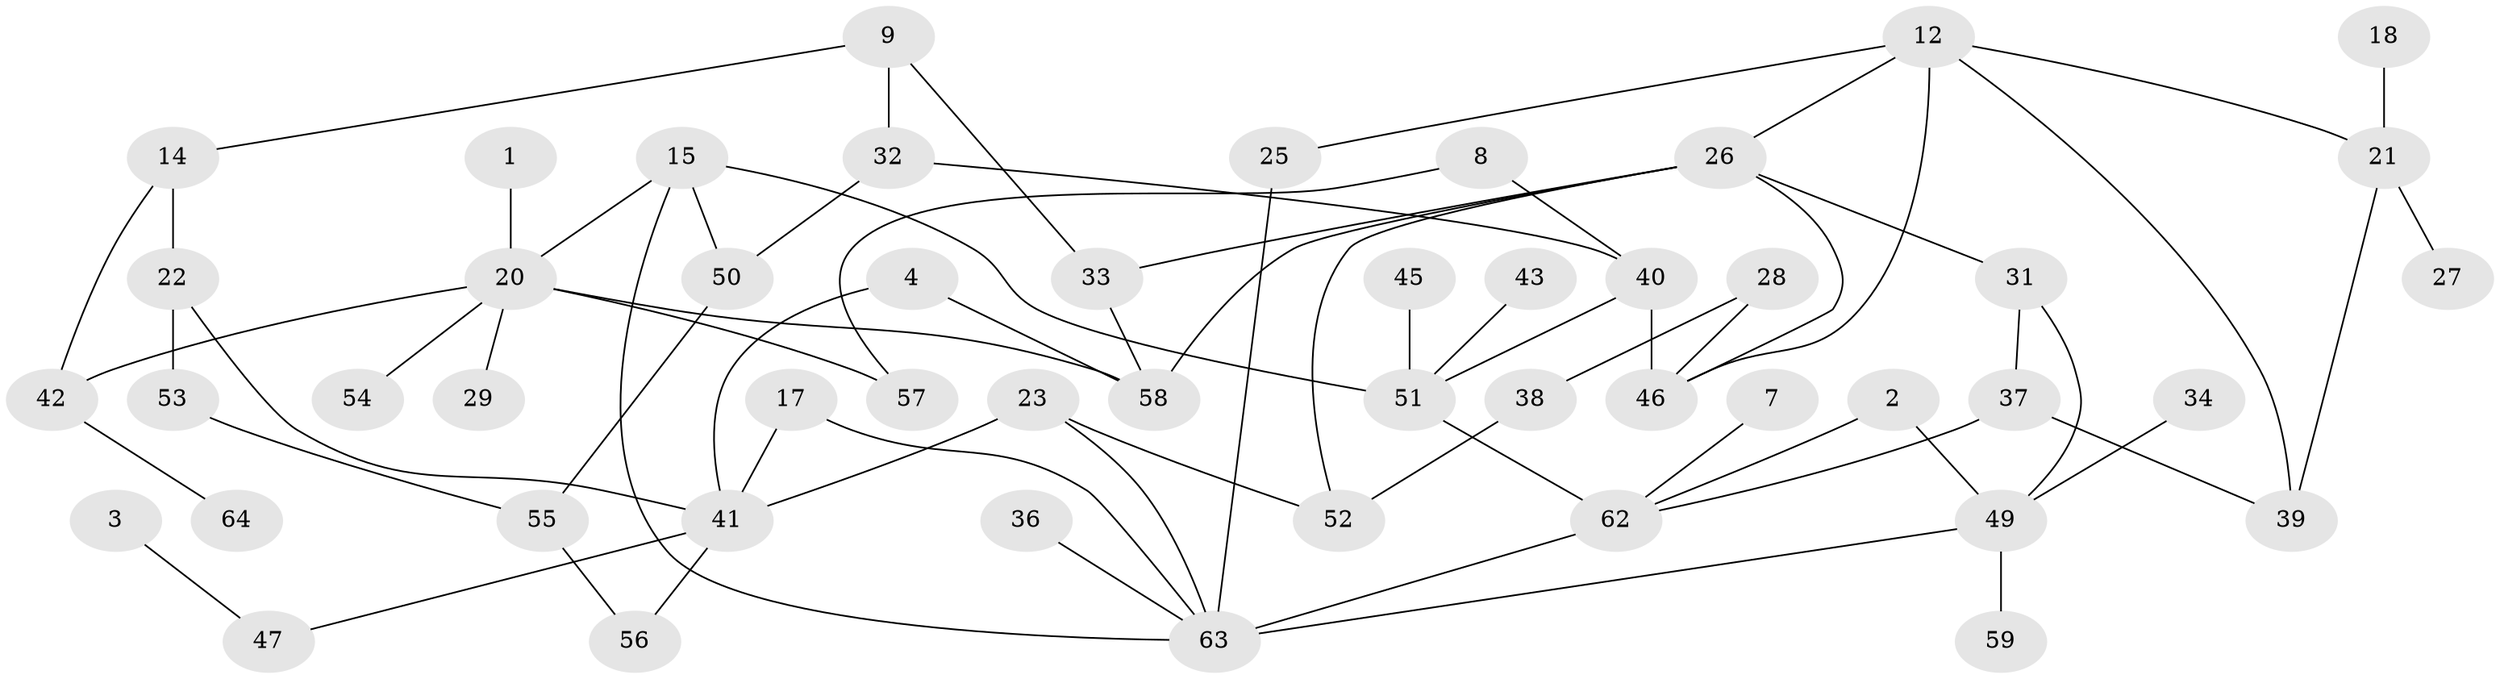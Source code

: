 // original degree distribution, {1: 0.28125, 5: 0.0390625, 2: 0.25, 0: 0.09375, 3: 0.2265625, 4: 0.09375, 6: 0.015625}
// Generated by graph-tools (version 1.1) at 2025/49/03/09/25 03:49:10]
// undirected, 50 vertices, 70 edges
graph export_dot {
graph [start="1"]
  node [color=gray90,style=filled];
  1;
  2;
  3;
  4;
  7;
  8;
  9;
  12;
  14;
  15;
  17;
  18;
  20;
  21;
  22;
  23;
  25;
  26;
  27;
  28;
  29;
  31;
  32;
  33;
  34;
  36;
  37;
  38;
  39;
  40;
  41;
  42;
  43;
  45;
  46;
  47;
  49;
  50;
  51;
  52;
  53;
  54;
  55;
  56;
  57;
  58;
  59;
  62;
  63;
  64;
  1 -- 20 [weight=1.0];
  2 -- 49 [weight=1.0];
  2 -- 62 [weight=1.0];
  3 -- 47 [weight=1.0];
  4 -- 41 [weight=1.0];
  4 -- 58 [weight=1.0];
  7 -- 62 [weight=1.0];
  8 -- 40 [weight=1.0];
  8 -- 57 [weight=1.0];
  9 -- 14 [weight=1.0];
  9 -- 32 [weight=1.0];
  9 -- 33 [weight=1.0];
  12 -- 21 [weight=1.0];
  12 -- 25 [weight=1.0];
  12 -- 26 [weight=1.0];
  12 -- 39 [weight=1.0];
  12 -- 46 [weight=1.0];
  14 -- 22 [weight=1.0];
  14 -- 42 [weight=1.0];
  15 -- 20 [weight=1.0];
  15 -- 50 [weight=1.0];
  15 -- 51 [weight=1.0];
  15 -- 63 [weight=1.0];
  17 -- 41 [weight=1.0];
  17 -- 63 [weight=1.0];
  18 -- 21 [weight=1.0];
  20 -- 29 [weight=1.0];
  20 -- 42 [weight=1.0];
  20 -- 54 [weight=1.0];
  20 -- 57 [weight=1.0];
  20 -- 58 [weight=1.0];
  21 -- 27 [weight=1.0];
  21 -- 39 [weight=1.0];
  22 -- 41 [weight=1.0];
  22 -- 53 [weight=2.0];
  23 -- 41 [weight=1.0];
  23 -- 52 [weight=1.0];
  23 -- 63 [weight=1.0];
  25 -- 63 [weight=1.0];
  26 -- 31 [weight=1.0];
  26 -- 33 [weight=1.0];
  26 -- 46 [weight=1.0];
  26 -- 52 [weight=1.0];
  26 -- 58 [weight=1.0];
  28 -- 38 [weight=1.0];
  28 -- 46 [weight=1.0];
  31 -- 37 [weight=1.0];
  31 -- 49 [weight=1.0];
  32 -- 40 [weight=1.0];
  32 -- 50 [weight=1.0];
  33 -- 58 [weight=1.0];
  34 -- 49 [weight=1.0];
  36 -- 63 [weight=1.0];
  37 -- 39 [weight=1.0];
  37 -- 62 [weight=1.0];
  38 -- 52 [weight=1.0];
  40 -- 46 [weight=1.0];
  40 -- 51 [weight=1.0];
  41 -- 47 [weight=1.0];
  41 -- 56 [weight=1.0];
  42 -- 64 [weight=1.0];
  43 -- 51 [weight=1.0];
  45 -- 51 [weight=1.0];
  49 -- 59 [weight=1.0];
  49 -- 63 [weight=1.0];
  50 -- 55 [weight=1.0];
  51 -- 62 [weight=1.0];
  53 -- 55 [weight=1.0];
  55 -- 56 [weight=1.0];
  62 -- 63 [weight=2.0];
}
